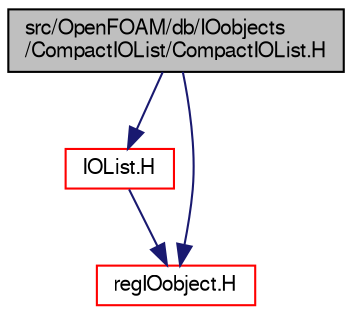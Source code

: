 digraph "src/OpenFOAM/db/IOobjects/CompactIOList/CompactIOList.H"
{
  bgcolor="transparent";
  edge [fontname="FreeSans",fontsize="10",labelfontname="FreeSans",labelfontsize="10"];
  node [fontname="FreeSans",fontsize="10",shape=record];
  Node0 [label="src/OpenFOAM/db/IOobjects\l/CompactIOList/CompactIOList.H",height=0.2,width=0.4,color="black", fillcolor="grey75", style="filled", fontcolor="black"];
  Node0 -> Node1 [color="midnightblue",fontsize="10",style="solid",fontname="FreeSans"];
  Node1 [label="IOList.H",height=0.2,width=0.4,color="red",URL="$a09038.html"];
  Node1 -> Node49 [color="midnightblue",fontsize="10",style="solid",fontname="FreeSans"];
  Node49 [label="regIOobject.H",height=0.2,width=0.4,color="red",URL="$a09251.html"];
  Node0 -> Node49 [color="midnightblue",fontsize="10",style="solid",fontname="FreeSans"];
}
